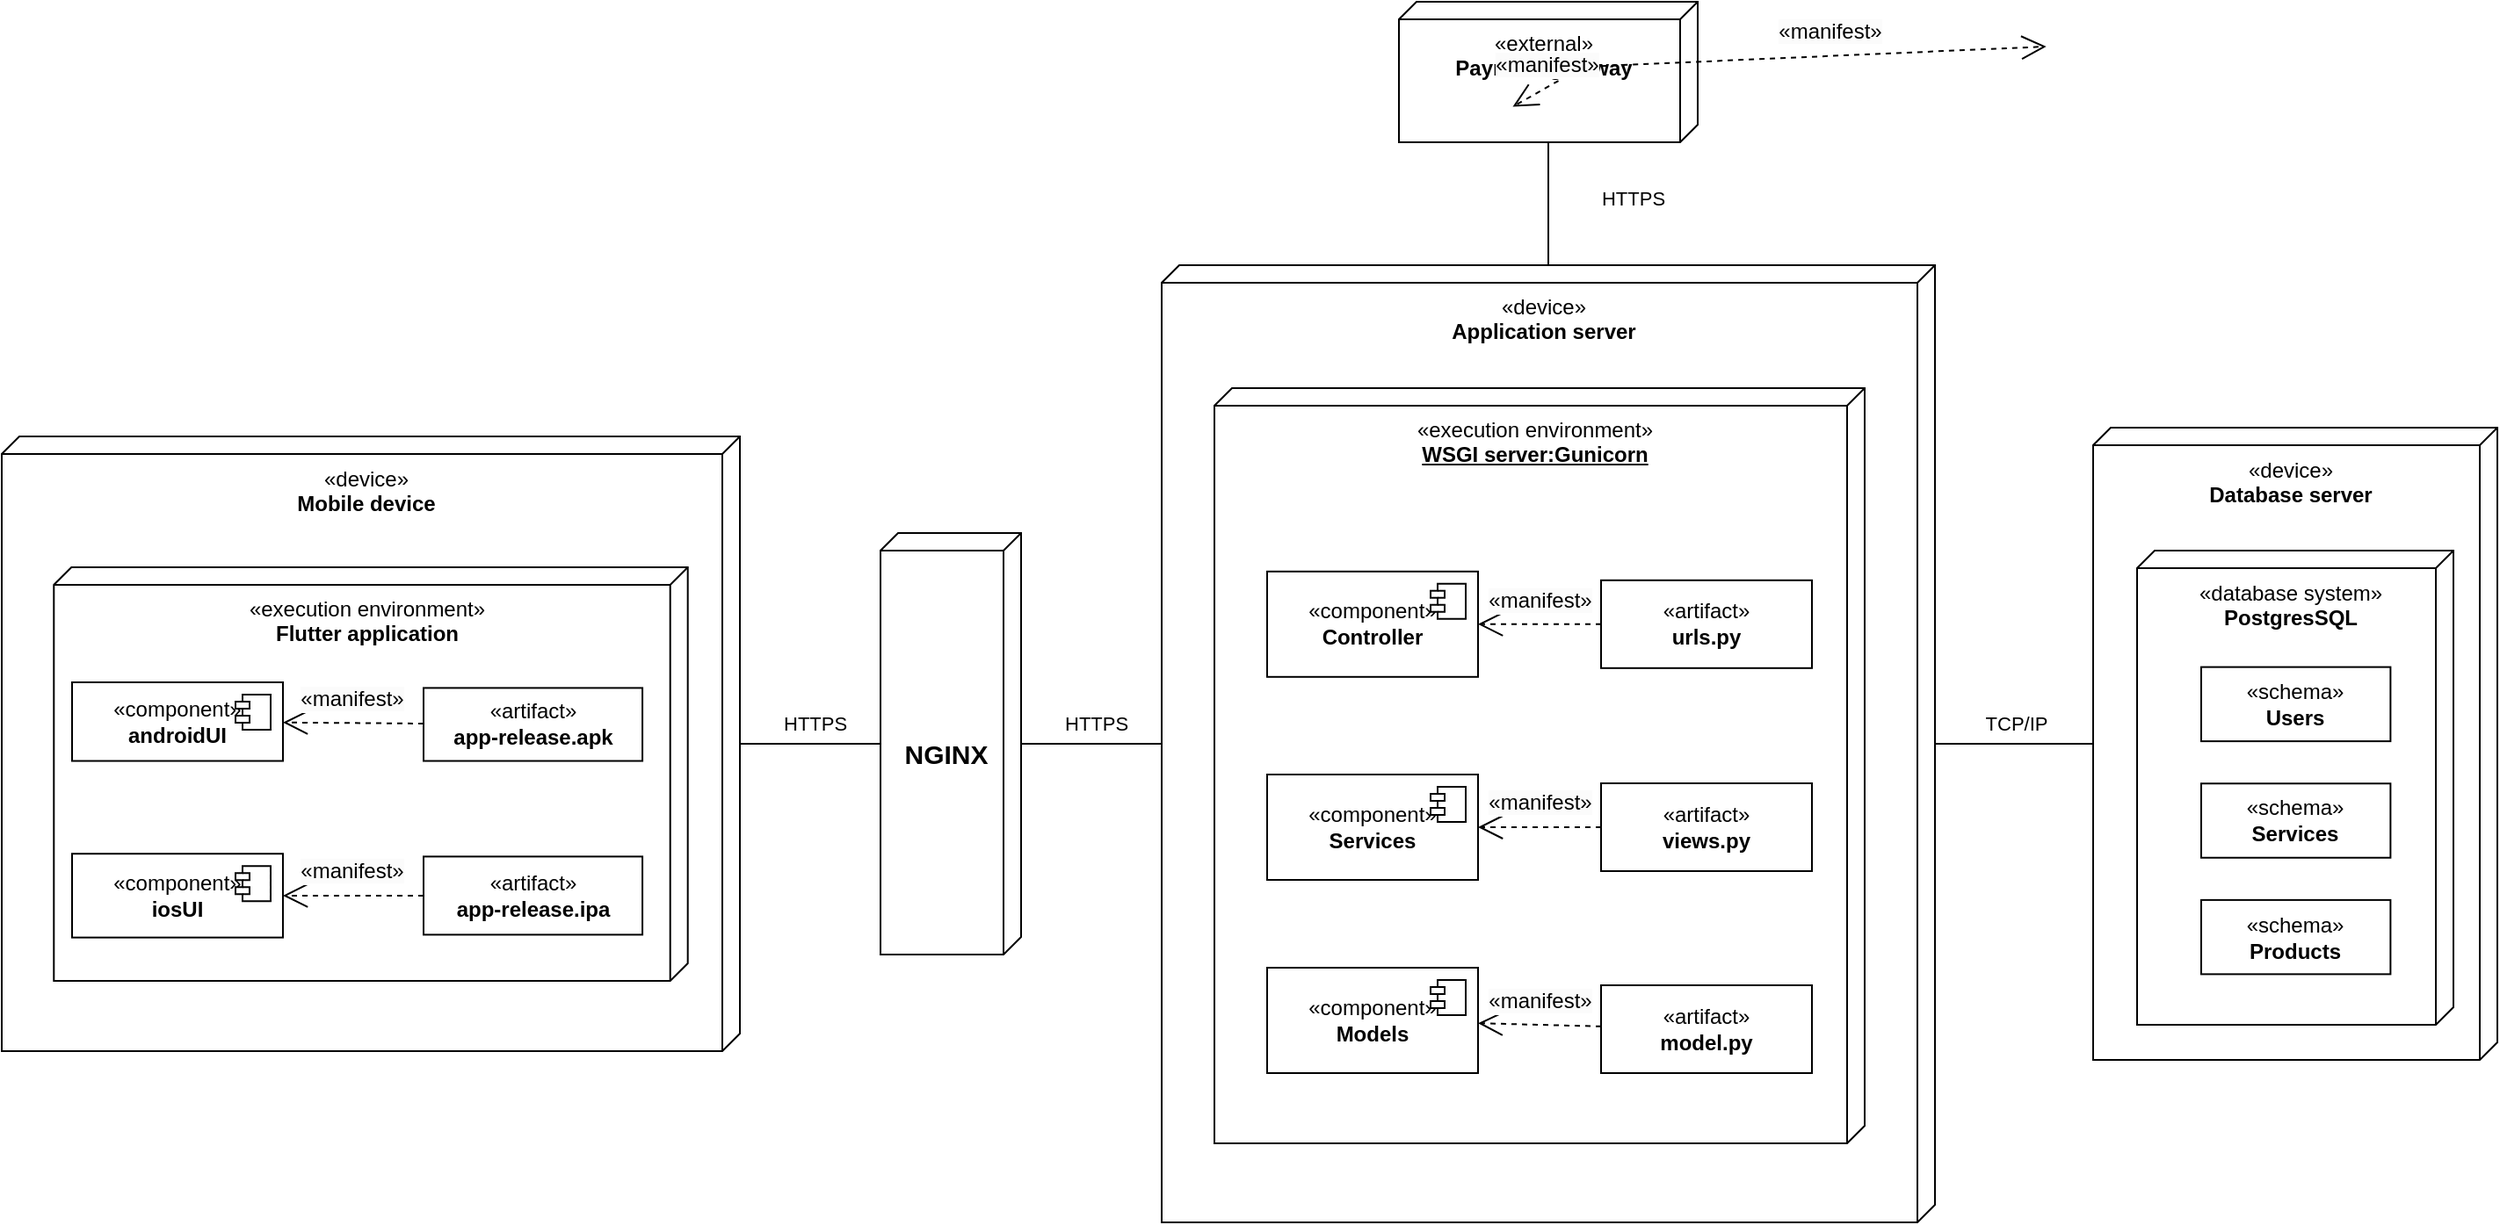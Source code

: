 <mxfile version="24.8.2">
  <diagram name="Page-1" id="Zofs04m2fMbGt7xmjwqV">
    <mxGraphModel dx="2735" dy="1244" grid="1" gridSize="10" guides="1" tooltips="1" connect="1" arrows="1" fold="1" page="1" pageScale="1" pageWidth="827" pageHeight="1169" math="0" shadow="0">
      <root>
        <mxCell id="0" />
        <mxCell id="1" parent="0" />
        <mxCell id="WG5gfJBIS_Pp4yApW_4x-1" value="«device»&lt;br&gt;&lt;div&gt;&lt;b&gt;Database server&lt;/b&gt;&lt;/div&gt;" style="verticalAlign=top;align=center;shape=cube;size=10;direction=south;fontStyle=0;html=1;boundedLbl=1;spacingLeft=5;whiteSpace=wrap;" vertex="1" parent="1">
          <mxGeometry x="490" y="492.5" width="230" height="360" as="geometry" />
        </mxCell>
        <mxCell id="WG5gfJBIS_Pp4yApW_4x-2" value="«database system»&lt;br&gt;&lt;div&gt;&lt;b&gt;PostgresSQL&lt;/b&gt;&lt;/div&gt;" style="verticalAlign=top;align=center;shape=cube;size=10;direction=south;html=1;boundedLbl=1;spacingLeft=5;whiteSpace=wrap;" vertex="1" parent="WG5gfJBIS_Pp4yApW_4x-1">
          <mxGeometry width="180" height="270" relative="1" as="geometry">
            <mxPoint x="25" y="70" as="offset" />
          </mxGeometry>
        </mxCell>
        <mxCell id="WG5gfJBIS_Pp4yApW_4x-3" value="«schema»&lt;br&gt;&lt;b&gt;Users&lt;/b&gt;" style="html=1;dropTarget=0;whiteSpace=wrap;" vertex="1" parent="WG5gfJBIS_Pp4yApW_4x-1">
          <mxGeometry x="61.475" y="136.317" width="107.717" height="42.243" as="geometry" />
        </mxCell>
        <mxCell id="WG5gfJBIS_Pp4yApW_4x-19" value="«schema»&lt;br&gt;&lt;b&gt;Services&lt;/b&gt;" style="html=1;dropTarget=0;whiteSpace=wrap;" vertex="1" parent="WG5gfJBIS_Pp4yApW_4x-1">
          <mxGeometry x="61.475" y="202.631" width="107.717" height="42.243" as="geometry" />
        </mxCell>
        <mxCell id="WG5gfJBIS_Pp4yApW_4x-20" value="«schema»&lt;br&gt;&lt;b&gt;Products&lt;/b&gt;" style="html=1;dropTarget=0;whiteSpace=wrap;" vertex="1" parent="WG5gfJBIS_Pp4yApW_4x-1">
          <mxGeometry x="61.475" y="268.946" width="107.717" height="42.243" as="geometry" />
        </mxCell>
        <mxCell id="WG5gfJBIS_Pp4yApW_4x-23" value="&lt;span style=&quot;&quot;&gt;«device»&lt;/span&gt;&lt;br style=&quot;&quot;&gt;&lt;div style=&quot;&quot;&gt;&lt;b&gt;Application server&lt;/b&gt;&lt;/div&gt;" style="verticalAlign=top;align=center;shape=cube;size=10;direction=south;fontStyle=0;html=1;boundedLbl=1;spacingLeft=5;whiteSpace=wrap;" vertex="1" parent="1">
          <mxGeometry x="-40" y="400" width="440" height="545" as="geometry" />
        </mxCell>
        <mxCell id="WG5gfJBIS_Pp4yApW_4x-25" value="«execution environment»&lt;u&gt;&lt;br&gt;&lt;/u&gt;&lt;div&gt;&lt;b&gt;&lt;u&gt;WSGI server:Gunicorn&lt;/u&gt;&lt;/b&gt;&lt;/div&gt;" style="verticalAlign=top;align=center;shape=cube;size=10;direction=south;html=1;boundedLbl=1;spacingLeft=5;whiteSpace=wrap;" vertex="1" parent="WG5gfJBIS_Pp4yApW_4x-23">
          <mxGeometry x="30" y="70" width="370" height="430" as="geometry" />
        </mxCell>
        <mxCell id="WG5gfJBIS_Pp4yApW_4x-43" value="«component»&lt;br&gt;&lt;b&gt;Controller&lt;/b&gt;" style="html=1;dropTarget=0;whiteSpace=wrap;" vertex="1" parent="WG5gfJBIS_Pp4yApW_4x-23">
          <mxGeometry x="60" y="174.41" width="120" height="60" as="geometry" />
        </mxCell>
        <mxCell id="WG5gfJBIS_Pp4yApW_4x-44" value="" style="shape=module;jettyWidth=8;jettyHeight=4;" vertex="1" parent="WG5gfJBIS_Pp4yApW_4x-43">
          <mxGeometry x="1" width="20" height="20" relative="1" as="geometry">
            <mxPoint x="-27" y="7" as="offset" />
          </mxGeometry>
        </mxCell>
        <mxCell id="WG5gfJBIS_Pp4yApW_4x-45" value="«component»&lt;br&gt;&lt;b&gt;Services&lt;/b&gt;" style="html=1;dropTarget=0;whiteSpace=wrap;" vertex="1" parent="WG5gfJBIS_Pp4yApW_4x-23">
          <mxGeometry x="60" y="290" width="120" height="60" as="geometry" />
        </mxCell>
        <mxCell id="WG5gfJBIS_Pp4yApW_4x-46" value="" style="shape=module;jettyWidth=8;jettyHeight=4;" vertex="1" parent="WG5gfJBIS_Pp4yApW_4x-45">
          <mxGeometry x="1" width="20" height="20" relative="1" as="geometry">
            <mxPoint x="-27" y="7" as="offset" />
          </mxGeometry>
        </mxCell>
        <mxCell id="WG5gfJBIS_Pp4yApW_4x-47" value="«component»&lt;br&gt;&lt;b&gt;Models&lt;/b&gt;" style="html=1;dropTarget=0;whiteSpace=wrap;" vertex="1" parent="WG5gfJBIS_Pp4yApW_4x-23">
          <mxGeometry x="60" y="400" width="120" height="60" as="geometry" />
        </mxCell>
        <mxCell id="WG5gfJBIS_Pp4yApW_4x-48" value="" style="shape=module;jettyWidth=8;jettyHeight=4;" vertex="1" parent="WG5gfJBIS_Pp4yApW_4x-47">
          <mxGeometry x="1" width="20" height="20" relative="1" as="geometry">
            <mxPoint x="-27" y="7" as="offset" />
          </mxGeometry>
        </mxCell>
        <mxCell id="WG5gfJBIS_Pp4yApW_4x-49" value="«artifact»&lt;br&gt;&lt;b&gt;urls.py&lt;/b&gt;" style="html=1;align=center;verticalAlign=middle;dashed=0;whiteSpace=wrap;" vertex="1" parent="WG5gfJBIS_Pp4yApW_4x-23">
          <mxGeometry x="250" y="179.41" width="120" height="50" as="geometry" />
        </mxCell>
        <mxCell id="WG5gfJBIS_Pp4yApW_4x-50" value="«artifact»&lt;br&gt;&lt;b&gt;views.py&lt;/b&gt;" style="html=1;align=center;verticalAlign=middle;dashed=0;whiteSpace=wrap;" vertex="1" parent="WG5gfJBIS_Pp4yApW_4x-23">
          <mxGeometry x="250" y="295" width="120" height="50" as="geometry" />
        </mxCell>
        <mxCell id="WG5gfJBIS_Pp4yApW_4x-51" value="«artifact»&lt;br&gt;&lt;b&gt;model.py&lt;/b&gt;" style="html=1;align=center;verticalAlign=middle;dashed=0;whiteSpace=wrap;" vertex="1" parent="WG5gfJBIS_Pp4yApW_4x-23">
          <mxGeometry x="250" y="410" width="120" height="50" as="geometry" />
        </mxCell>
        <mxCell id="WG5gfJBIS_Pp4yApW_4x-52" value="" style="endArrow=open;endSize=12;dashed=1;html=1;rounded=0;" edge="1" parent="WG5gfJBIS_Pp4yApW_4x-23" source="WG5gfJBIS_Pp4yApW_4x-49" target="WG5gfJBIS_Pp4yApW_4x-43">
          <mxGeometry width="160" relative="1" as="geometry">
            <mxPoint x="100" y="290" as="sourcePoint" />
            <mxPoint x="260" y="290" as="targetPoint" />
          </mxGeometry>
        </mxCell>
        <mxCell id="WG5gfJBIS_Pp4yApW_4x-53" value="&lt;span style=&quot;font-size: 12px; white-space: normal; background-color: rgb(251, 251, 251);&quot;&gt;«manifest»&lt;/span&gt;" style="edgeLabel;html=1;align=center;verticalAlign=middle;resizable=0;points=[];" vertex="1" connectable="0" parent="WG5gfJBIS_Pp4yApW_4x-52">
          <mxGeometry x="0.071" relative="1" as="geometry">
            <mxPoint x="2" y="-14" as="offset" />
          </mxGeometry>
        </mxCell>
        <mxCell id="WG5gfJBIS_Pp4yApW_4x-54" value="" style="endArrow=open;endSize=12;dashed=1;html=1;rounded=0;" edge="1" parent="WG5gfJBIS_Pp4yApW_4x-23" source="WG5gfJBIS_Pp4yApW_4x-50" target="WG5gfJBIS_Pp4yApW_4x-45">
          <mxGeometry width="160" relative="1" as="geometry">
            <mxPoint x="260" y="214" as="sourcePoint" />
            <mxPoint x="190" y="214" as="targetPoint" />
          </mxGeometry>
        </mxCell>
        <mxCell id="WG5gfJBIS_Pp4yApW_4x-55" value="&lt;span style=&quot;font-size: 12px; white-space: normal; background-color: rgb(251, 251, 251);&quot;&gt;«manifest»&lt;/span&gt;" style="edgeLabel;html=1;align=center;verticalAlign=middle;resizable=0;points=[];" vertex="1" connectable="0" parent="WG5gfJBIS_Pp4yApW_4x-54">
          <mxGeometry x="0.071" relative="1" as="geometry">
            <mxPoint x="2" y="-14" as="offset" />
          </mxGeometry>
        </mxCell>
        <mxCell id="WG5gfJBIS_Pp4yApW_4x-56" value="" style="endArrow=open;endSize=12;dashed=1;html=1;rounded=0;" edge="1" parent="WG5gfJBIS_Pp4yApW_4x-23" source="WG5gfJBIS_Pp4yApW_4x-51" target="WG5gfJBIS_Pp4yApW_4x-47">
          <mxGeometry width="160" relative="1" as="geometry">
            <mxPoint x="270" y="224" as="sourcePoint" />
            <mxPoint x="200" y="224" as="targetPoint" />
          </mxGeometry>
        </mxCell>
        <mxCell id="WG5gfJBIS_Pp4yApW_4x-57" value="&lt;span style=&quot;font-size: 12px; white-space: normal; background-color: rgb(251, 251, 251);&quot;&gt;«manifest»&lt;/span&gt;" style="edgeLabel;html=1;align=center;verticalAlign=middle;resizable=0;points=[];" vertex="1" connectable="0" parent="WG5gfJBIS_Pp4yApW_4x-56">
          <mxGeometry x="0.071" relative="1" as="geometry">
            <mxPoint x="2" y="-14" as="offset" />
          </mxGeometry>
        </mxCell>
        <mxCell id="WG5gfJBIS_Pp4yApW_4x-30" value="&lt;b style=&quot;font-size: 15px;&quot;&gt;&lt;font style=&quot;font-size: 15px;&quot;&gt;NGINX&lt;/font&gt;&lt;/b&gt;" style="verticalAlign=middle;align=center;shape=cube;size=10;direction=south;html=1;boundedLbl=1;spacingLeft=5;whiteSpace=wrap;fontSize=15;" vertex="1" parent="1">
          <mxGeometry x="-200" y="552.5" width="80" height="240" as="geometry" />
        </mxCell>
        <mxCell id="WG5gfJBIS_Pp4yApW_4x-31" value="" style="endArrow=none;html=1;rounded=0;" edge="1" parent="1" source="WG5gfJBIS_Pp4yApW_4x-23" target="WG5gfJBIS_Pp4yApW_4x-1">
          <mxGeometry relative="1" as="geometry">
            <mxPoint x="190" y="720" as="sourcePoint" />
            <mxPoint x="350" y="720" as="targetPoint" />
          </mxGeometry>
        </mxCell>
        <mxCell id="WG5gfJBIS_Pp4yApW_4x-34" value="TCP/IP" style="edgeLabel;html=1;align=center;verticalAlign=middle;resizable=0;points=[];" vertex="1" connectable="0" parent="WG5gfJBIS_Pp4yApW_4x-31">
          <mxGeometry x="-0.075" y="2" relative="1" as="geometry">
            <mxPoint x="4" y="-10" as="offset" />
          </mxGeometry>
        </mxCell>
        <mxCell id="WG5gfJBIS_Pp4yApW_4x-35" value="" style="endArrow=none;html=1;rounded=0;" edge="1" parent="1" source="WG5gfJBIS_Pp4yApW_4x-30" target="WG5gfJBIS_Pp4yApW_4x-23">
          <mxGeometry relative="1" as="geometry">
            <mxPoint x="-120" y="650" as="sourcePoint" />
            <mxPoint x="490" y="683" as="targetPoint" />
          </mxGeometry>
        </mxCell>
        <mxCell id="WG5gfJBIS_Pp4yApW_4x-36" value="&amp;nbsp;HTTPS" style="edgeLabel;html=1;align=center;verticalAlign=middle;resizable=0;points=[];" vertex="1" connectable="0" parent="WG5gfJBIS_Pp4yApW_4x-35">
          <mxGeometry x="-0.075" y="2" relative="1" as="geometry">
            <mxPoint x="4" y="-10" as="offset" />
          </mxGeometry>
        </mxCell>
        <mxCell id="WG5gfJBIS_Pp4yApW_4x-37" value="" style="endArrow=none;html=1;rounded=0;" edge="1" parent="1" source="WG5gfJBIS_Pp4yApW_4x-39" target="WG5gfJBIS_Pp4yApW_4x-30">
          <mxGeometry relative="1" as="geometry">
            <mxPoint x="-380" y="650" as="sourcePoint" />
            <mxPoint x="-300" y="650" as="targetPoint" />
          </mxGeometry>
        </mxCell>
        <mxCell id="WG5gfJBIS_Pp4yApW_4x-38" value="&amp;nbsp;HTTPS" style="edgeLabel;html=1;align=center;verticalAlign=middle;resizable=0;points=[];" vertex="1" connectable="0" parent="WG5gfJBIS_Pp4yApW_4x-37">
          <mxGeometry x="-0.075" y="2" relative="1" as="geometry">
            <mxPoint x="4" y="-10" as="offset" />
          </mxGeometry>
        </mxCell>
        <mxCell id="WG5gfJBIS_Pp4yApW_4x-39" value="«device»&lt;br&gt;&lt;div&gt;&lt;b&gt;Mobile device&lt;/b&gt;&lt;/div&gt;" style="verticalAlign=top;align=center;shape=cube;size=10;direction=south;fontStyle=0;html=1;boundedLbl=1;spacingLeft=5;whiteSpace=wrap;" vertex="1" parent="1">
          <mxGeometry x="-700" y="497.5" width="420" height="350" as="geometry" />
        </mxCell>
        <mxCell id="WG5gfJBIS_Pp4yApW_4x-40" value="«execution environment»&lt;br&gt;&lt;div&gt;&lt;b&gt;Flutter application&lt;/b&gt;&lt;/div&gt;" style="verticalAlign=top;align=center;shape=cube;size=10;direction=south;html=1;boundedLbl=1;spacingLeft=5;whiteSpace=wrap;" vertex="1" parent="WG5gfJBIS_Pp4yApW_4x-39">
          <mxGeometry x="29.65" y="74.47" width="360.7" height="235.53" as="geometry" />
        </mxCell>
        <mxCell id="WG5gfJBIS_Pp4yApW_4x-71" value="«component»&lt;br&gt;&lt;b&gt;androidUI&lt;/b&gt;" style="html=1;dropTarget=0;whiteSpace=wrap;" vertex="1" parent="WG5gfJBIS_Pp4yApW_4x-39">
          <mxGeometry x="40" y="140" width="120" height="44.77" as="geometry" />
        </mxCell>
        <mxCell id="WG5gfJBIS_Pp4yApW_4x-72" value="" style="shape=module;jettyWidth=8;jettyHeight=4;" vertex="1" parent="WG5gfJBIS_Pp4yApW_4x-71">
          <mxGeometry x="1" width="20" height="20" relative="1" as="geometry">
            <mxPoint x="-27" y="7" as="offset" />
          </mxGeometry>
        </mxCell>
        <mxCell id="WG5gfJBIS_Pp4yApW_4x-76" value="«artifact»&lt;br&gt;&lt;b&gt;app-release.apk&lt;/b&gt;" style="html=1;align=center;verticalAlign=middle;dashed=0;whiteSpace=wrap;" vertex="1" parent="WG5gfJBIS_Pp4yApW_4x-39">
          <mxGeometry x="240" y="143.21" width="124.54" height="41.56" as="geometry" />
        </mxCell>
        <mxCell id="WG5gfJBIS_Pp4yApW_4x-77" value="«component»&lt;br&gt;&lt;b&gt;iosUI&lt;/b&gt;" style="html=1;dropTarget=0;whiteSpace=wrap;" vertex="1" parent="WG5gfJBIS_Pp4yApW_4x-39">
          <mxGeometry x="40" y="237.61" width="119.99" height="47.7" as="geometry" />
        </mxCell>
        <mxCell id="WG5gfJBIS_Pp4yApW_4x-78" value="" style="shape=module;jettyWidth=8;jettyHeight=4;" vertex="1" parent="WG5gfJBIS_Pp4yApW_4x-77">
          <mxGeometry x="1" width="20" height="20" relative="1" as="geometry">
            <mxPoint x="-27" y="7" as="offset" />
          </mxGeometry>
        </mxCell>
        <mxCell id="WG5gfJBIS_Pp4yApW_4x-79" value="«artifact»&lt;br&gt;&lt;b&gt;app-release.ipa&lt;/b&gt;" style="html=1;align=center;verticalAlign=middle;dashed=0;whiteSpace=wrap;" vertex="1" parent="WG5gfJBIS_Pp4yApW_4x-39">
          <mxGeometry x="240" y="239.21" width="124.54" height="44.5" as="geometry" />
        </mxCell>
        <mxCell id="WG5gfJBIS_Pp4yApW_4x-80" value="" style="endArrow=open;endSize=12;dashed=1;html=1;rounded=0;" edge="1" parent="WG5gfJBIS_Pp4yApW_4x-39" source="WG5gfJBIS_Pp4yApW_4x-76" target="WG5gfJBIS_Pp4yApW_4x-71">
          <mxGeometry width="160" relative="1" as="geometry">
            <mxPoint x="980" y="111.5" as="sourcePoint" />
            <mxPoint x="910" y="111.5" as="targetPoint" />
          </mxGeometry>
        </mxCell>
        <mxCell id="WG5gfJBIS_Pp4yApW_4x-81" value="&lt;span style=&quot;font-size: 12px; white-space: normal; background-color: rgb(251, 251, 251);&quot;&gt;«manifest»&lt;/span&gt;" style="edgeLabel;html=1;align=center;verticalAlign=middle;resizable=0;points=[];" vertex="1" connectable="0" parent="WG5gfJBIS_Pp4yApW_4x-80">
          <mxGeometry x="0.071" relative="1" as="geometry">
            <mxPoint x="2" y="-14" as="offset" />
          </mxGeometry>
        </mxCell>
        <mxCell id="WG5gfJBIS_Pp4yApW_4x-82" value="" style="endArrow=open;endSize=12;dashed=1;html=1;rounded=0;" edge="1" parent="WG5gfJBIS_Pp4yApW_4x-39" source="WG5gfJBIS_Pp4yApW_4x-79" target="WG5gfJBIS_Pp4yApW_4x-77">
          <mxGeometry width="160" relative="1" as="geometry">
            <mxPoint x="250" y="171" as="sourcePoint" />
            <mxPoint x="170" y="172" as="targetPoint" />
          </mxGeometry>
        </mxCell>
        <mxCell id="WG5gfJBIS_Pp4yApW_4x-83" value="&lt;span style=&quot;font-size: 12px; white-space: normal; background-color: rgb(251, 251, 251);&quot;&gt;«manifest»&lt;/span&gt;" style="edgeLabel;html=1;align=center;verticalAlign=middle;resizable=0;points=[];" vertex="1" connectable="0" parent="WG5gfJBIS_Pp4yApW_4x-82">
          <mxGeometry x="0.071" relative="1" as="geometry">
            <mxPoint x="2" y="-14" as="offset" />
          </mxGeometry>
        </mxCell>
        <mxCell id="WG5gfJBIS_Pp4yApW_4x-84" value="«external»&lt;br&gt;&lt;div&gt;&lt;b&gt;Payment gateway&lt;/b&gt;&lt;/div&gt;" style="verticalAlign=top;align=center;shape=cube;size=10;direction=south;fontStyle=0;html=1;boundedLbl=1;spacingLeft=5;whiteSpace=wrap;" vertex="1" parent="1">
          <mxGeometry x="95" y="250" width="170" height="80" as="geometry" />
        </mxCell>
        <mxCell id="WG5gfJBIS_Pp4yApW_4x-92" value="" style="endArrow=open;endSize=12;dashed=1;html=1;rounded=0;" edge="1" parent="WG5gfJBIS_Pp4yApW_4x-84" target="WG5gfJBIS_Pp4yApW_4x-86">
          <mxGeometry width="160" relative="1" as="geometry">
            <mxPoint x="97.143" y="37.37" as="sourcePoint" />
            <mxPoint x="368.333" y="25.486" as="targetPoint" />
          </mxGeometry>
        </mxCell>
        <mxCell id="WG5gfJBIS_Pp4yApW_4x-93" value="&lt;span style=&quot;font-size: 12px; white-space: normal; background-color: rgb(251, 251, 251);&quot;&gt;«manifest»&lt;/span&gt;" style="edgeLabel;html=1;align=center;verticalAlign=middle;resizable=0;points=[];" vertex="1" connectable="0" parent="WG5gfJBIS_Pp4yApW_4x-92">
          <mxGeometry x="0.071" relative="1" as="geometry">
            <mxPoint x="2" y="-14" as="offset" />
          </mxGeometry>
        </mxCell>
        <mxCell id="WG5gfJBIS_Pp4yApW_4x-94" value="" style="endArrow=open;endSize=12;dashed=1;html=1;rounded=0;" edge="1" parent="WG5gfJBIS_Pp4yApW_4x-84" source="WG5gfJBIS_Pp4yApW_4x-91">
          <mxGeometry width="160" relative="1" as="geometry">
            <mxPoint x="101.19" y="39.086" as="sourcePoint" />
            <mxPoint x="64.758" y="59.762" as="targetPoint" />
          </mxGeometry>
        </mxCell>
        <mxCell id="WG5gfJBIS_Pp4yApW_4x-95" value="&lt;span style=&quot;font-size: 12px; white-space: normal; background-color: rgb(251, 251, 251);&quot;&gt;«manifest»&lt;/span&gt;" style="edgeLabel;html=1;align=center;verticalAlign=middle;resizable=0;points=[];" vertex="1" connectable="0" parent="WG5gfJBIS_Pp4yApW_4x-94">
          <mxGeometry x="0.071" relative="1" as="geometry">
            <mxPoint x="2" y="-14" as="offset" />
          </mxGeometry>
        </mxCell>
        <mxCell id="WG5gfJBIS_Pp4yApW_4x-96" value="" style="endArrow=none;html=1;rounded=0;" edge="1" parent="1" source="WG5gfJBIS_Pp4yApW_4x-84" target="WG5gfJBIS_Pp4yApW_4x-23">
          <mxGeometry relative="1" as="geometry">
            <mxPoint x="-330" y="685" as="sourcePoint" />
            <mxPoint x="-220" y="683" as="targetPoint" />
          </mxGeometry>
        </mxCell>
        <mxCell id="WG5gfJBIS_Pp4yApW_4x-97" value="HTTPS" style="edgeLabel;html=1;align=center;verticalAlign=middle;resizable=0;points=[];" vertex="1" connectable="0" parent="WG5gfJBIS_Pp4yApW_4x-96">
          <mxGeometry x="-0.075" y="2" relative="1" as="geometry">
            <mxPoint x="46" y="-1" as="offset" />
          </mxGeometry>
        </mxCell>
      </root>
    </mxGraphModel>
  </diagram>
</mxfile>
